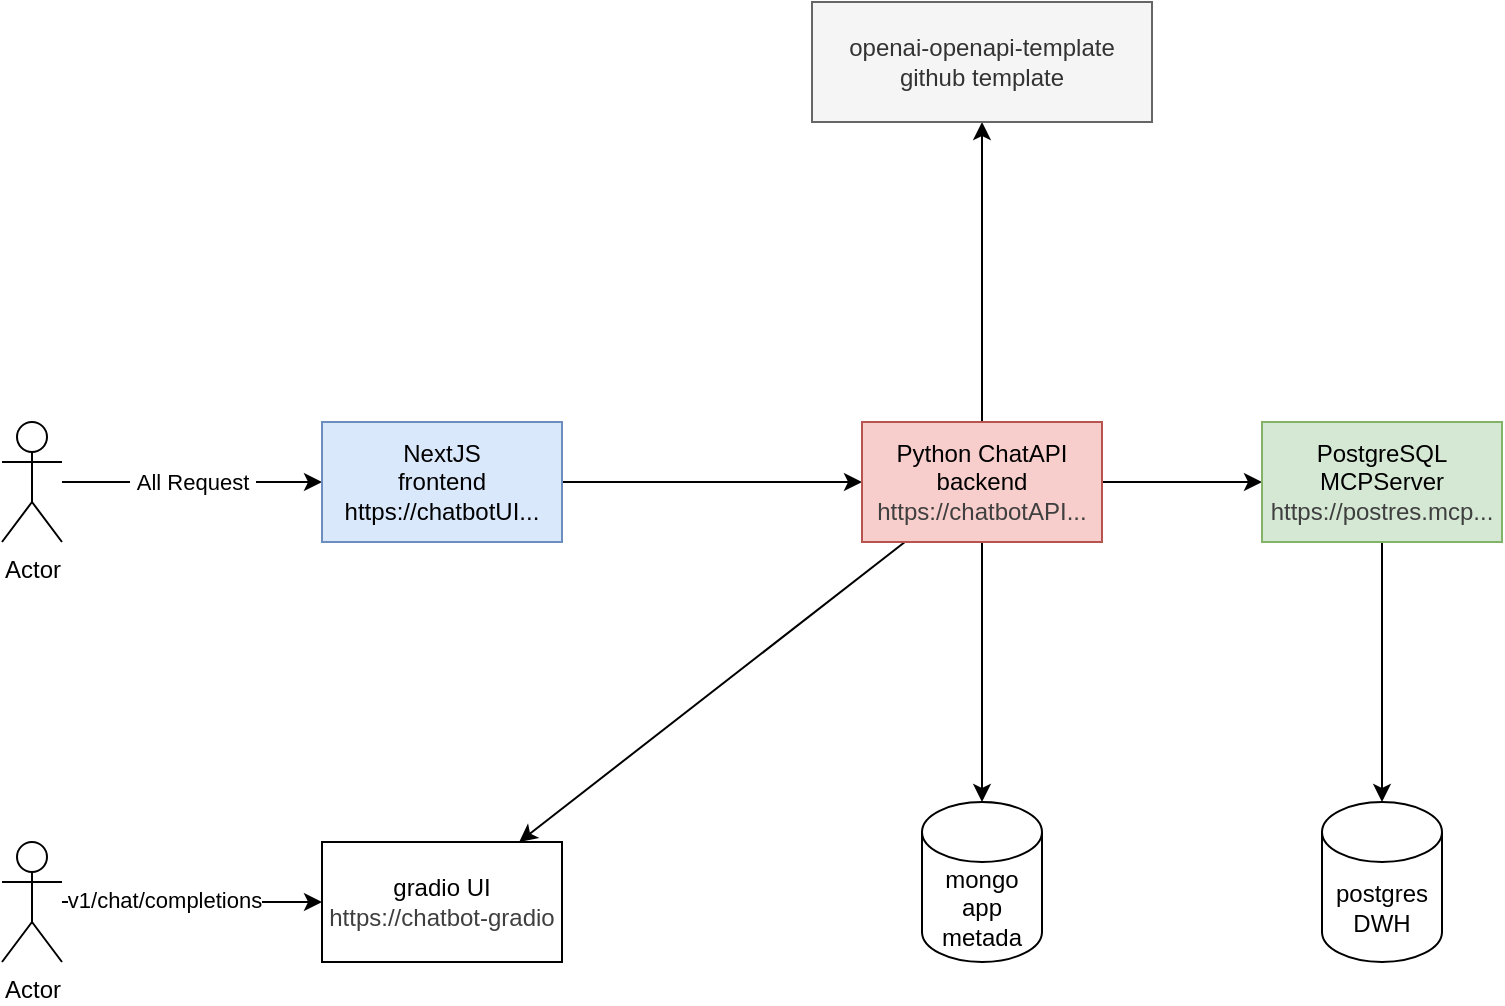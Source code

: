<mxfile>
    <diagram id="GpQsGc8HGMydb2jE7hro" name="highlevel-arch">
        <mxGraphModel dx="1331" dy="792" grid="1" gridSize="10" guides="1" tooltips="1" connect="1" arrows="1" fold="1" page="1" pageScale="1" pageWidth="850" pageHeight="1100" math="0" shadow="0">
            <root>
                <mxCell id="0"/>
                <mxCell id="1" parent="0"/>
                <mxCell id="707cd5f2jmiF-CUNBSRy-1" value="&amp;nbsp;All Request&amp;nbsp;" style="edgeStyle=none;html=1;fontSize=11;" parent="1" source="707cd5f2jmiF-CUNBSRy-2" target="707cd5f2jmiF-CUNBSRy-4" edge="1">
                    <mxGeometry relative="1" as="geometry"/>
                </mxCell>
                <mxCell id="707cd5f2jmiF-CUNBSRy-2" value="Actor" style="shape=umlActor;verticalLabelPosition=bottom;verticalAlign=top;html=1;outlineConnect=0;" parent="1" vertex="1">
                    <mxGeometry x="70" y="230" width="30" height="60" as="geometry"/>
                </mxCell>
                <mxCell id="707cd5f2jmiF-CUNBSRy-3" value="" style="edgeStyle=none;html=1;" parent="1" source="707cd5f2jmiF-CUNBSRy-4" target="707cd5f2jmiF-CUNBSRy-8" edge="1">
                    <mxGeometry relative="1" as="geometry"/>
                </mxCell>
                <mxCell id="707cd5f2jmiF-CUNBSRy-4" value="&lt;div&gt;NextJS&lt;/div&gt;frontend&lt;div&gt;https://chatbotUI...&lt;/div&gt;" style="rounded=0;whiteSpace=wrap;html=1;fillColor=#dae8fc;strokeColor=#6c8ebf;" parent="1" vertex="1">
                    <mxGeometry x="230" y="230" width="120" height="60" as="geometry"/>
                </mxCell>
                <mxCell id="707cd5f2jmiF-CUNBSRy-5" value="" style="edgeStyle=none;html=1;" parent="1" source="707cd5f2jmiF-CUNBSRy-8" target="707cd5f2jmiF-CUNBSRy-9" edge="1">
                    <mxGeometry relative="1" as="geometry"/>
                </mxCell>
                <mxCell id="707cd5f2jmiF-CUNBSRy-6" value="" style="edgeStyle=none;html=1;" parent="1" source="707cd5f2jmiF-CUNBSRy-8" target="707cd5f2jmiF-CUNBSRy-11" edge="1">
                    <mxGeometry relative="1" as="geometry"/>
                </mxCell>
                <mxCell id="707cd5f2jmiF-CUNBSRy-7" value="" style="edgeStyle=none;html=1;" parent="1" source="707cd5f2jmiF-CUNBSRy-8" target="707cd5f2jmiF-CUNBSRy-16" edge="1">
                    <mxGeometry relative="1" as="geometry"/>
                </mxCell>
                <mxCell id="MX2uxcV0hgAxSQ1Ey_8r-2" style="edgeStyle=none;html=1;" parent="1" source="707cd5f2jmiF-CUNBSRy-8" target="MX2uxcV0hgAxSQ1Ey_8r-1" edge="1">
                    <mxGeometry relative="1" as="geometry"/>
                </mxCell>
                <mxCell id="707cd5f2jmiF-CUNBSRy-8" value="Python ChatAPI&lt;div&gt;backend&lt;/div&gt;&lt;div&gt;&lt;span style=&quot;color: rgb(63, 63, 63);&quot;&gt;https://chatbotAPI...&lt;/span&gt;&lt;/div&gt;" style="rounded=0;whiteSpace=wrap;html=1;fillColor=#f8cecc;strokeColor=#b85450;" parent="1" vertex="1">
                    <mxGeometry x="500" y="230" width="120" height="60" as="geometry"/>
                </mxCell>
                <mxCell id="707cd5f2jmiF-CUNBSRy-9" value="openai-openapi-template&lt;div&gt;github template&lt;/div&gt;" style="rounded=0;whiteSpace=wrap;html=1;fillColor=#f5f5f5;fontColor=#333333;strokeColor=#666666;" parent="1" vertex="1">
                    <mxGeometry x="475" y="20" width="170" height="60" as="geometry"/>
                </mxCell>
                <mxCell id="707cd5f2jmiF-CUNBSRy-10" style="edgeStyle=none;html=1;" parent="1" source="707cd5f2jmiF-CUNBSRy-11" target="707cd5f2jmiF-CUNBSRy-12" edge="1">
                    <mxGeometry relative="1" as="geometry"/>
                </mxCell>
                <mxCell id="707cd5f2jmiF-CUNBSRy-11" value="PostgreSQL MCPServer&lt;div&gt;&lt;span style=&quot;color: rgb(63, 63, 63);&quot;&gt;https://postres.mcp...&lt;/span&gt;&lt;/div&gt;" style="rounded=0;whiteSpace=wrap;html=1;fillColor=#d5e8d4;strokeColor=#82b366;" parent="1" vertex="1">
                    <mxGeometry x="700" y="230" width="120" height="60" as="geometry"/>
                </mxCell>
                <mxCell id="707cd5f2jmiF-CUNBSRy-12" value="postgres&lt;div&gt;DWH&lt;/div&gt;" style="shape=cylinder3;whiteSpace=wrap;html=1;boundedLbl=1;backgroundOutline=1;size=15;" parent="1" vertex="1">
                    <mxGeometry x="730" y="420" width="60" height="80" as="geometry"/>
                </mxCell>
                <mxCell id="707cd5f2jmiF-CUNBSRy-13" style="edgeStyle=none;html=1;" parent="1" source="707cd5f2jmiF-CUNBSRy-15" target="707cd5f2jmiF-CUNBSRy-16" edge="1">
                    <mxGeometry relative="1" as="geometry"/>
                </mxCell>
                <mxCell id="707cd5f2jmiF-CUNBSRy-14" value="v1/chat/completions" style="edgeLabel;html=1;align=center;verticalAlign=middle;resizable=0;points=[];" parent="707cd5f2jmiF-CUNBSRy-13" vertex="1" connectable="0">
                    <mxGeometry x="-0.212" y="1" relative="1" as="geometry">
                        <mxPoint as="offset"/>
                    </mxGeometry>
                </mxCell>
                <mxCell id="707cd5f2jmiF-CUNBSRy-15" value="Actor" style="shape=umlActor;verticalLabelPosition=bottom;verticalAlign=top;html=1;outlineConnect=0;" parent="1" vertex="1">
                    <mxGeometry x="70" y="440" width="30" height="60" as="geometry"/>
                </mxCell>
                <mxCell id="707cd5f2jmiF-CUNBSRy-16" value="gradio UI&lt;br&gt;&lt;div&gt;&lt;span style=&quot;color: rgb(63, 63, 63);&quot;&gt;https://chatbot-gradio&lt;/span&gt;&lt;/div&gt;" style="rounded=0;whiteSpace=wrap;html=1;" parent="1" vertex="1">
                    <mxGeometry x="230" y="440" width="120" height="60" as="geometry"/>
                </mxCell>
                <mxCell id="MX2uxcV0hgAxSQ1Ey_8r-1" value="mongo&lt;div&gt;app metada&lt;/div&gt;" style="shape=cylinder3;whiteSpace=wrap;html=1;boundedLbl=1;backgroundOutline=1;size=15;" parent="1" vertex="1">
                    <mxGeometry x="530" y="420" width="60" height="80" as="geometry"/>
                </mxCell>
            </root>
        </mxGraphModel>
    </diagram>
    <diagram id="RUA-RFROyaZDF0aJ2uCW" name="low-level">
        <mxGraphModel dx="1941" dy="1892" grid="1" gridSize="10" guides="1" tooltips="1" connect="1" arrows="1" fold="1" page="1" pageScale="1" pageWidth="850" pageHeight="1100" math="0" shadow="0" adaptiveColors="simple">
            <root>
                <mxCell id="0"/>
                <mxCell id="1" parent="0"/>
                <mxCell id="31" value="" style="edgeStyle=none;html=1;" parent="1" source="5" target="30" edge="1">
                    <mxGeometry relative="1" as="geometry"/>
                </mxCell>
                <mxCell id="5" value="Python ChatAPI&lt;div&gt;backend&lt;/div&gt;&lt;div&gt;&lt;span style=&quot;color: rgb(63, 63, 63);&quot;&gt;https://chatbotAPI...&lt;/span&gt;&lt;/div&gt;" style="rounded=0;whiteSpace=wrap;html=1;" parent="1" vertex="1">
                    <mxGeometry x="530" y="10" width="120" height="60" as="geometry"/>
                </mxCell>
                <mxCell id="7" value="mongo&lt;div&gt;app metada&lt;/div&gt;" style="shape=cylinder3;whiteSpace=wrap;html=1;boundedLbl=1;backgroundOutline=1;size=15;" parent="1" vertex="1">
                    <mxGeometry x="940" y="590" width="60" height="80" as="geometry"/>
                </mxCell>
                <mxCell id="22" value="" style="edgeStyle=none;html=1;" parent="1" source="9" target="21" edge="1">
                    <mxGeometry relative="1" as="geometry"/>
                </mxCell>
                <mxCell id="24" value="" style="edgeStyle=none;html=1;" parent="1" source="9" target="23" edge="1">
                    <mxGeometry relative="1" as="geometry"/>
                </mxCell>
                <mxCell id="Kt_CX_v_nDbvTs1uZqcn-54" value="" style="edgeStyle=none;html=1;" parent="1" source="9" target="23" edge="1">
                    <mxGeometry relative="1" as="geometry"/>
                </mxCell>
                <mxCell id="Kt_CX_v_nDbvTs1uZqcn-56" style="edgeStyle=none;html=1;" parent="1" source="9" target="Kt_CX_v_nDbvTs1uZqcn-55" edge="1">
                    <mxGeometry relative="1" as="geometry"/>
                </mxCell>
                <mxCell id="Kt_CX_v_nDbvTs1uZqcn-76" style="edgeStyle=none;html=1;" parent="1" source="9" target="Kt_CX_v_nDbvTs1uZqcn-57" edge="1">
                    <mxGeometry relative="1" as="geometry"/>
                </mxCell>
                <mxCell id="9" value="schema" style="rounded=0;whiteSpace=wrap;html=1;" parent="1" vertex="1">
                    <mxGeometry x="160" y="890" width="120" height="60" as="geometry"/>
                </mxCell>
                <mxCell id="14" style="edgeStyle=none;html=1;" parent="1" source="11" target="13" edge="1">
                    <mxGeometry relative="1" as="geometry"/>
                </mxCell>
                <mxCell id="Kt_CX_v_nDbvTs1uZqcn-51" value="" style="edgeStyle=none;html=1;" parent="1" source="11" target="Kt_CX_v_nDbvTs1uZqcn-50" edge="1">
                    <mxGeometry relative="1" as="geometry"/>
                </mxCell>
                <mxCell id="Kt_CX_v_nDbvTs1uZqcn-53" value="" style="edgeStyle=none;html=1;" parent="1" source="11" target="Kt_CX_v_nDbvTs1uZqcn-52" edge="1">
                    <mxGeometry relative="1" as="geometry"/>
                </mxCell>
                <mxCell id="11" value="model" style="rounded=0;whiteSpace=wrap;html=1;" parent="1" vertex="1">
                    <mxGeometry x="650" y="880" width="120" height="60" as="geometry"/>
                </mxCell>
                <mxCell id="15" style="edgeStyle=none;html=1;" parent="1" source="13" target="16" edge="1">
                    <mxGeometry relative="1" as="geometry">
                        <mxPoint x="690" y="900" as="targetPoint"/>
                    </mxGeometry>
                </mxCell>
                <mxCell id="27" style="edgeStyle=none;html=1;" parent="1" source="13" target="23" edge="1">
                    <mxGeometry relative="1" as="geometry"/>
                </mxCell>
                <mxCell id="28" style="edgeStyle=none;html=1;" parent="1" source="13" target="21" edge="1">
                    <mxGeometry relative="1" as="geometry"/>
                </mxCell>
                <mxCell id="13" value="chat_completion model" style="ellipse;whiteSpace=wrap;html=1;aspect=fixed;" parent="1" vertex="1">
                    <mxGeometry x="920" y="1080" width="120" height="120" as="geometry"/>
                </mxCell>
                <mxCell id="29" style="edgeStyle=none;html=1;" parent="1" source="16" target="7" edge="1">
                    <mxGeometry relative="1" as="geometry"/>
                </mxCell>
                <mxCell id="Kt_CX_v_nDbvTs1uZqcn-78" style="edgeStyle=none;html=1;" parent="1" source="16" target="Kt_CX_v_nDbvTs1uZqcn-77" edge="1">
                    <mxGeometry relative="1" as="geometry"/>
                </mxCell>
                <mxCell id="16" value="repository" style="rounded=0;whiteSpace=wrap;html=1;fillColor=#f8cecc;strokeColor=#b85450;" parent="1" vertex="1">
                    <mxGeometry x="720" y="600" width="120" height="60" as="geometry"/>
                </mxCell>
                <mxCell id="Up015N2JfnYgOBqt4KGi-52" style="edgeStyle=none;html=1;fillColor=#f8cecc;strokeColor=#b85450;" parent="1" source="18" target="19" edge="1">
                    <mxGeometry relative="1" as="geometry"/>
                </mxCell>
                <mxCell id="Kt_CX_v_nDbvTs1uZqcn-43" style="edgeStyle=none;html=1;" parent="1" source="18" target="Up015N2JfnYgOBqt4KGi-45" edge="1">
                    <mxGeometry relative="1" as="geometry"/>
                </mxCell>
                <mxCell id="Kt_CX_v_nDbvTs1uZqcn-87" value="" style="edgeStyle=none;html=1;" parent="1" source="18" target="Kt_CX_v_nDbvTs1uZqcn-86" edge="1">
                    <mxGeometry relative="1" as="geometry"/>
                </mxCell>
                <mxCell id="18" value="api" style="rounded=0;whiteSpace=wrap;html=1;fillColor=#f8cecc;strokeColor=#b85450;" parent="1" vertex="1">
                    <mxGeometry x="160" y="600" width="120" height="60" as="geometry"/>
                </mxCell>
                <mxCell id="Up015N2JfnYgOBqt4KGi-53" style="edgeStyle=none;html=1;fillColor=#f8cecc;strokeColor=#b85450;" parent="1" source="19" target="16" edge="1">
                    <mxGeometry relative="1" as="geometry"/>
                </mxCell>
                <mxCell id="Kt_CX_v_nDbvTs1uZqcn-107" value="" style="edgeStyle=none;html=1;" parent="1" source="19" target="Kt_CX_v_nDbvTs1uZqcn-106" edge="1">
                    <mxGeometry relative="1" as="geometry"/>
                </mxCell>
                <mxCell id="19" value="service" style="rounded=0;whiteSpace=wrap;html=1;fillColor=#f8cecc;strokeColor=#b85450;" parent="1" vertex="1">
                    <mxGeometry x="440" y="600" width="120" height="60" as="geometry"/>
                </mxCell>
                <mxCell id="21" value="conversation&lt;div&gt;scheme&lt;/div&gt;" style="ellipse;whiteSpace=wrap;html=1;rounded=0;" parent="1" vertex="1">
                    <mxGeometry x="180" y="1110" width="80" height="80" as="geometry"/>
                </mxCell>
                <mxCell id="Kt_CX_v_nDbvTs1uZqcn-72" value="" style="edgeStyle=none;html=1;" parent="1" source="23" target="9" edge="1">
                    <mxGeometry relative="1" as="geometry"/>
                </mxCell>
                <mxCell id="Kt_CX_v_nDbvTs1uZqcn-74" style="edgeStyle=none;html=1;" parent="1" source="23" target="Kt_CX_v_nDbvTs1uZqcn-70" edge="1">
                    <mxGeometry relative="1" as="geometry"/>
                </mxCell>
                <mxCell id="23" value="&lt;span style=&quot;color: rgb(0, 0, 0);&quot;&gt;chat_completion schema&lt;/span&gt;" style="ellipse;whiteSpace=wrap;html=1;rounded=0;" parent="1" vertex="1">
                    <mxGeometry x="240" y="990" width="120" height="90" as="geometry"/>
                </mxCell>
                <mxCell id="30" value="openai-openapi-template" style="rounded=0;whiteSpace=wrap;html=1;" parent="1" vertex="1">
                    <mxGeometry x="530" y="-110" width="120" height="60" as="geometry"/>
                </mxCell>
                <mxCell id="40" style="edgeStyle=none;html=1;" parent="1" source="36" target="37" edge="1">
                    <mxGeometry relative="1" as="geometry"/>
                </mxCell>
                <mxCell id="41" value="v1/chat/completions" style="edgeLabel;html=1;align=center;verticalAlign=middle;resizable=0;points=[];" parent="40" vertex="1" connectable="0">
                    <mxGeometry x="-0.212" y="1" relative="1" as="geometry">
                        <mxPoint as="offset"/>
                    </mxGeometry>
                </mxCell>
                <mxCell id="36" value="Actor" style="shape=umlActor;verticalLabelPosition=bottom;verticalAlign=top;html=1;outlineConnect=0;" parent="1" vertex="1">
                    <mxGeometry x="60" y="10" width="30" height="60" as="geometry"/>
                </mxCell>
                <mxCell id="Kt_CX_v_nDbvTs1uZqcn-49" style="edgeStyle=none;html=1;" parent="1" source="37" target="5" edge="1">
                    <mxGeometry relative="1" as="geometry"/>
                </mxCell>
                <mxCell id="37" value="gradio UI&lt;br&gt;&lt;div&gt;&lt;span style=&quot;color: rgb(63, 63, 63);&quot;&gt;https://chatbot-gradio&lt;/span&gt;&lt;/div&gt;" style="rounded=0;whiteSpace=wrap;html=1;" parent="1" vertex="1">
                    <mxGeometry x="317.45" y="10" width="120" height="60" as="geometry"/>
                </mxCell>
                <mxCell id="Up015N2JfnYgOBqt4KGi-43" value="main app&lt;div&gt;fastAPI&lt;/div&gt;" style="rounded=0;whiteSpace=wrap;html=1;" parent="1" vertex="1">
                    <mxGeometry x="30" y="260" width="120" height="60" as="geometry"/>
                </mxCell>
                <mxCell id="Kt_CX_v_nDbvTs1uZqcn-46" style="edgeStyle=none;html=1;" parent="1" source="Up015N2JfnYgOBqt4KGi-44" target="Up015N2JfnYgOBqt4KGi-50" edge="1">
                    <mxGeometry relative="1" as="geometry"/>
                </mxCell>
                <mxCell id="Up015N2JfnYgOBqt4KGi-44" value="gradio.app&lt;div&gt;UI&lt;/div&gt;" style="rounded=0;whiteSpace=wrap;html=1;" parent="1" vertex="1">
                    <mxGeometry x="-200" y="450" width="120" height="60" as="geometry"/>
                </mxCell>
                <mxCell id="Up015N2JfnYgOBqt4KGi-45" value="mock" style="rounded=0;whiteSpace=wrap;html=1;" parent="1" vertex="1">
                    <mxGeometry x="160" y="470" width="120" height="60" as="geometry"/>
                </mxCell>
                <mxCell id="Up015N2JfnYgOBqt4KGi-46" value="docker" style="rounded=0;whiteSpace=wrap;html=1;" parent="1" vertex="1">
                    <mxGeometry x="30" y="170" width="120" height="60" as="geometry"/>
                </mxCell>
                <mxCell id="Up015N2JfnYgOBqt4KGi-47" value="api_key_generator" style="rounded=0;whiteSpace=wrap;html=1;fillColor=#e1d5e7;strokeColor=#9673a6;" parent="1" vertex="1">
                    <mxGeometry x="190" y="170" width="120" height="60" as="geometry"/>
                </mxCell>
                <mxCell id="Up015N2JfnYgOBqt4KGi-49" style="edgeStyle=none;html=1;entryX=0.5;entryY=1;entryDx=0;entryDy=0;" parent="1" source="Up015N2JfnYgOBqt4KGi-48" target="Up015N2JfnYgOBqt4KGi-47" edge="1">
                    <mxGeometry relative="1" as="geometry"/>
                </mxCell>
                <mxCell id="Up015N2JfnYgOBqt4KGi-48" value="security&amp;nbsp; authentication" style="rounded=0;whiteSpace=wrap;html=1;" parent="1" vertex="1">
                    <mxGeometry x="190" y="300" width="120" height="60" as="geometry"/>
                </mxCell>
                <mxCell id="Up015N2JfnYgOBqt4KGi-51" style="edgeStyle=none;html=1;" parent="1" source="Up015N2JfnYgOBqt4KGi-50" target="18" edge="1">
                    <mxGeometry relative="1" as="geometry"/>
                </mxCell>
                <mxCell id="Kt_CX_v_nDbvTs1uZqcn-44" value="rest call&amp;nbsp;" style="edgeLabel;html=1;align=center;verticalAlign=middle;resizable=0;points=[];" parent="Up015N2JfnYgOBqt4KGi-51" vertex="1" connectable="0">
                    <mxGeometry x="-0.118" y="-2" relative="1" as="geometry">
                        <mxPoint as="offset"/>
                    </mxGeometry>
                </mxCell>
                <mxCell id="Up015N2JfnYgOBqt4KGi-50" value="" style="triangle;whiteSpace=wrap;html=1;" parent="1" vertex="1">
                    <mxGeometry x="-170" y="590" width="60" height="80" as="geometry"/>
                </mxCell>
                <mxCell id="Up015N2JfnYgOBqt4KGi-55" style="edgeStyle=none;html=1;" parent="1" source="Up015N2JfnYgOBqt4KGi-54" target="19" edge="1">
                    <mxGeometry relative="1" as="geometry"/>
                </mxCell>
                <mxCell id="Kt_CX_v_nDbvTs1uZqcn-42" style="edgeStyle=none;html=1;" parent="1" source="Up015N2JfnYgOBqt4KGi-54" target="Kt_CX_v_nDbvTs1uZqcn-41" edge="1">
                    <mxGeometry relative="1" as="geometry"/>
                </mxCell>
                <mxCell id="Up015N2JfnYgOBqt4KGi-54" value="agent&lt;div&gt;mcp client&lt;/div&gt;&lt;div&gt;validation&lt;/div&gt;" style="rounded=0;whiteSpace=wrap;html=1;" parent="1" vertex="1">
                    <mxGeometry x="440" y="490" width="120" height="60" as="geometry"/>
                </mxCell>
                <mxCell id="Kt_CX_v_nDbvTs1uZqcn-41" value="PostgreSQL MCPServer&lt;div&gt;&lt;span style=&quot;color: rgb(63, 63, 63);&quot;&gt;https://postres.mcp...&lt;/span&gt;&lt;/div&gt;" style="rounded=0;whiteSpace=wrap;html=1;fillColor=#d5e8d4;strokeColor=#82b366;" parent="1" vertex="1">
                    <mxGeometry x="440" y="370" width="120" height="60" as="geometry"/>
                </mxCell>
                <mxCell id="Kt_CX_v_nDbvTs1uZqcn-48" style="edgeStyle=none;html=1;" parent="1" source="Kt_CX_v_nDbvTs1uZqcn-47" target="Up015N2JfnYgOBqt4KGi-50" edge="1">
                    <mxGeometry relative="1" as="geometry"/>
                </mxCell>
                <mxCell id="Kt_CX_v_nDbvTs1uZqcn-47" value="Actor" style="shape=umlActor;verticalLabelPosition=bottom;verticalAlign=top;html=1;outlineConnect=0;" parent="1" vertex="1">
                    <mxGeometry x="-330" y="600" width="30" height="60" as="geometry"/>
                </mxCell>
                <mxCell id="Kt_CX_v_nDbvTs1uZqcn-50" value="plot model" style="ellipse;whiteSpace=wrap;html=1;rounded=0;" parent="1" vertex="1">
                    <mxGeometry x="680" y="1180" width="80" height="80" as="geometry"/>
                </mxCell>
                <mxCell id="Kt_CX_v_nDbvTs1uZqcn-52" value="message" style="ellipse;whiteSpace=wrap;html=1;rounded=0;" parent="1" vertex="1">
                    <mxGeometry x="820" y="1180" width="80" height="80" as="geometry"/>
                </mxCell>
                <mxCell id="Kt_CX_v_nDbvTs1uZqcn-55" value="plot scheme" style="ellipse;whiteSpace=wrap;html=1;rounded=0;" parent="1" vertex="1">
                    <mxGeometry x="60" y="1110" width="80" height="80" as="geometry"/>
                </mxCell>
                <mxCell id="Kt_CX_v_nDbvTs1uZqcn-59" value="" style="edgeStyle=none;html=1;" parent="1" source="Kt_CX_v_nDbvTs1uZqcn-57" target="Kt_CX_v_nDbvTs1uZqcn-58" edge="1">
                    <mxGeometry relative="1" as="geometry"/>
                </mxCell>
                <mxCell id="Kt_CX_v_nDbvTs1uZqcn-61" style="edgeStyle=none;html=1;" parent="1" source="Kt_CX_v_nDbvTs1uZqcn-57" target="Kt_CX_v_nDbvTs1uZqcn-60" edge="1">
                    <mxGeometry relative="1" as="geometry"/>
                </mxCell>
                <mxCell id="Kt_CX_v_nDbvTs1uZqcn-57" value="message scheme" style="ellipse;whiteSpace=wrap;html=1;rounded=0;" parent="1" vertex="1">
                    <mxGeometry x="-20" y="1030" width="80" height="80" as="geometry"/>
                </mxCell>
                <mxCell id="Kt_CX_v_nDbvTs1uZqcn-58" value="request" style="ellipse;whiteSpace=wrap;html=1;rounded=0;" parent="1" vertex="1">
                    <mxGeometry x="-120" y="1110" width="80" height="50" as="geometry"/>
                </mxCell>
                <mxCell id="Kt_CX_v_nDbvTs1uZqcn-60" value="response" style="ellipse;whiteSpace=wrap;html=1;rounded=0;" parent="1" vertex="1">
                    <mxGeometry x="-130" y="1050" width="70" height="50" as="geometry"/>
                </mxCell>
                <mxCell id="Kt_CX_v_nDbvTs1uZqcn-62" value="" style="edgeStyle=none;html=1;" parent="1" source="Kt_CX_v_nDbvTs1uZqcn-55" target="Kt_CX_v_nDbvTs1uZqcn-64" edge="1">
                    <mxGeometry relative="1" as="geometry">
                        <mxPoint x="99" y="1274" as="sourcePoint"/>
                    </mxGeometry>
                </mxCell>
                <mxCell id="Kt_CX_v_nDbvTs1uZqcn-63" style="edgeStyle=none;html=1;" parent="1" source="Kt_CX_v_nDbvTs1uZqcn-55" target="Kt_CX_v_nDbvTs1uZqcn-65" edge="1">
                    <mxGeometry relative="1" as="geometry">
                        <mxPoint x="81" y="1247" as="sourcePoint"/>
                    </mxGeometry>
                </mxCell>
                <mxCell id="Kt_CX_v_nDbvTs1uZqcn-64" value="request" style="ellipse;whiteSpace=wrap;html=1;rounded=0;" parent="1" vertex="1">
                    <mxGeometry x="40" y="1250" width="60" height="50" as="geometry"/>
                </mxCell>
                <mxCell id="Kt_CX_v_nDbvTs1uZqcn-65" value="response" style="ellipse;whiteSpace=wrap;html=1;rounded=0;" parent="1" vertex="1">
                    <mxGeometry y="1210" width="60" height="50" as="geometry"/>
                </mxCell>
                <mxCell id="Kt_CX_v_nDbvTs1uZqcn-66" value="" style="edgeStyle=none;html=1;" parent="1" source="21" target="Kt_CX_v_nDbvTs1uZqcn-68" edge="1">
                    <mxGeometry relative="1" as="geometry">
                        <mxPoint x="231" y="1248" as="sourcePoint"/>
                    </mxGeometry>
                </mxCell>
                <mxCell id="Kt_CX_v_nDbvTs1uZqcn-67" style="edgeStyle=none;html=1;" parent="1" source="21" target="Kt_CX_v_nDbvTs1uZqcn-69" edge="1">
                    <mxGeometry relative="1" as="geometry">
                        <mxPoint x="215" y="1240" as="sourcePoint"/>
                    </mxGeometry>
                </mxCell>
                <mxCell id="Kt_CX_v_nDbvTs1uZqcn-68" value="request" style="ellipse;whiteSpace=wrap;html=1;rounded=0;" parent="1" vertex="1">
                    <mxGeometry x="180" y="1309" width="60" height="50" as="geometry"/>
                </mxCell>
                <mxCell id="Kt_CX_v_nDbvTs1uZqcn-69" value="response" style="ellipse;whiteSpace=wrap;html=1;rounded=0;" parent="1" vertex="1">
                    <mxGeometry x="140" y="1269" width="60" height="50" as="geometry"/>
                </mxCell>
                <mxCell id="Kt_CX_v_nDbvTs1uZqcn-70" value="request" style="ellipse;whiteSpace=wrap;html=1;rounded=0;" parent="1" vertex="1">
                    <mxGeometry x="390" y="950" width="60" height="50" as="geometry"/>
                </mxCell>
                <mxCell id="Kt_CX_v_nDbvTs1uZqcn-71" value="response" style="ellipse;whiteSpace=wrap;html=1;rounded=0;" parent="1" vertex="1">
                    <mxGeometry x="350" y="910" width="60" height="50" as="geometry"/>
                </mxCell>
                <mxCell id="Kt_CX_v_nDbvTs1uZqcn-73" style="edgeStyle=none;html=1;entryX=0.143;entryY=0.77;entryDx=0;entryDy=0;entryPerimeter=0;" parent="1" source="23" target="Kt_CX_v_nDbvTs1uZqcn-71" edge="1">
                    <mxGeometry relative="1" as="geometry"/>
                </mxCell>
                <mxCell id="Kt_CX_v_nDbvTs1uZqcn-80" value="" style="edgeStyle=none;html=1;" parent="1" source="Kt_CX_v_nDbvTs1uZqcn-77" target="Kt_CX_v_nDbvTs1uZqcn-79" edge="1">
                    <mxGeometry relative="1" as="geometry"/>
                </mxCell>
                <mxCell id="Kt_CX_v_nDbvTs1uZqcn-82" style="edgeStyle=none;html=1;" parent="1" source="Kt_CX_v_nDbvTs1uZqcn-77" target="Kt_CX_v_nDbvTs1uZqcn-81" edge="1">
                    <mxGeometry relative="1" as="geometry"/>
                </mxCell>
                <mxCell id="Kt_CX_v_nDbvTs1uZqcn-77" value="db client" style="rounded=0;whiteSpace=wrap;html=1;" parent="1" vertex="1">
                    <mxGeometry x="720" y="490" width="120" height="60" as="geometry"/>
                </mxCell>
                <mxCell id="Kt_CX_v_nDbvTs1uZqcn-79" value="mongoDB client" style="rounded=0;whiteSpace=wrap;html=1;" parent="1" vertex="1">
                    <mxGeometry x="650" y="370" width="120" height="60" as="geometry"/>
                </mxCell>
                <mxCell id="Kt_CX_v_nDbvTs1uZqcn-81" value="embeddedDB client&lt;div&gt;memory / file&lt;/div&gt;" style="rounded=0;whiteSpace=wrap;html=1;" parent="1" vertex="1">
                    <mxGeometry x="810" y="370" width="120" height="60" as="geometry"/>
                </mxCell>
                <mxCell id="Kt_CX_v_nDbvTs1uZqcn-108" style="edgeStyle=none;html=1;dashed=1;dashPattern=1 4;" parent="1" source="Kt_CX_v_nDbvTs1uZqcn-86" target="Kt_CX_v_nDbvTs1uZqcn-104" edge="1">
                    <mxGeometry relative="1" as="geometry"/>
                </mxCell>
                <mxCell id="Kt_CX_v_nDbvTs1uZqcn-86" value="queue" style="rounded=0;whiteSpace=wrap;html=1;fillColor=#f5f5f5;fontColor=#333333;strokeColor=#666666;" parent="1" vertex="1">
                    <mxGeometry x="170" y="700" width="100" height="30" as="geometry"/>
                </mxCell>
                <mxCell id="Kt_CX_v_nDbvTs1uZqcn-88" value="request" style="shape=process;whiteSpace=wrap;html=1;backgroundOutline=1;" parent="1" vertex="1">
                    <mxGeometry x="1350" y="740" width="120" height="60" as="geometry"/>
                </mxCell>
                <mxCell id="Kt_CX_v_nDbvTs1uZqcn-90" style="edgeStyle=none;html=1;" parent="1" source="Kt_CX_v_nDbvTs1uZqcn-89" target="Kt_CX_v_nDbvTs1uZqcn-88" edge="1">
                    <mxGeometry relative="1" as="geometry"/>
                </mxCell>
                <mxCell id="Kt_CX_v_nDbvTs1uZqcn-93" value="&amp;nbsp;produce&amp;nbsp;" style="edgeLabel;html=1;align=center;verticalAlign=middle;resizable=0;points=[];" parent="Kt_CX_v_nDbvTs1uZqcn-90" vertex="1" connectable="0">
                    <mxGeometry x="-0.215" relative="1" as="geometry">
                        <mxPoint as="offset"/>
                    </mxGeometry>
                </mxCell>
                <mxCell id="Kt_CX_v_nDbvTs1uZqcn-89" value="api" style="ellipse;whiteSpace=wrap;html=1;aspect=fixed;" parent="1" vertex="1">
                    <mxGeometry x="1160" y="730" width="80" height="80" as="geometry"/>
                </mxCell>
                <mxCell id="Kt_CX_v_nDbvTs1uZqcn-92" style="edgeStyle=none;html=1;" parent="1" source="Kt_CX_v_nDbvTs1uZqcn-91" target="Kt_CX_v_nDbvTs1uZqcn-88" edge="1">
                    <mxGeometry relative="1" as="geometry"/>
                </mxCell>
                <mxCell id="Kt_CX_v_nDbvTs1uZqcn-94" value="&amp;nbsp;consume&amp;nbsp;" style="edgeLabel;html=1;align=center;verticalAlign=middle;resizable=0;points=[];" parent="Kt_CX_v_nDbvTs1uZqcn-92" vertex="1" connectable="0">
                    <mxGeometry x="-0.073" y="3" relative="1" as="geometry">
                        <mxPoint as="offset"/>
                    </mxGeometry>
                </mxCell>
                <mxCell id="Kt_CX_v_nDbvTs1uZqcn-91" value="agent" style="ellipse;whiteSpace=wrap;html=1;aspect=fixed;" parent="1" vertex="1">
                    <mxGeometry x="1600" y="730" width="80" height="80" as="geometry"/>
                </mxCell>
                <mxCell id="Kt_CX_v_nDbvTs1uZqcn-95" value="response" style="shape=process;whiteSpace=wrap;html=1;backgroundOutline=1;" parent="1" vertex="1">
                    <mxGeometry x="1350" y="830" width="120" height="60" as="geometry"/>
                </mxCell>
                <mxCell id="Kt_CX_v_nDbvTs1uZqcn-96" style="edgeStyle=none;html=1;" parent="1" source="Kt_CX_v_nDbvTs1uZqcn-98" target="Kt_CX_v_nDbvTs1uZqcn-95" edge="1">
                    <mxGeometry relative="1" as="geometry"/>
                </mxCell>
                <mxCell id="Kt_CX_v_nDbvTs1uZqcn-103" value="&amp;nbsp;consume&amp;nbsp;" style="edgeLabel;html=1;align=center;verticalAlign=middle;resizable=0;points=[];" parent="Kt_CX_v_nDbvTs1uZqcn-96" vertex="1" connectable="0">
                    <mxGeometry x="-0.152" y="1" relative="1" as="geometry">
                        <mxPoint as="offset"/>
                    </mxGeometry>
                </mxCell>
                <mxCell id="Kt_CX_v_nDbvTs1uZqcn-98" value="api" style="ellipse;whiteSpace=wrap;html=1;aspect=fixed;" parent="1" vertex="1">
                    <mxGeometry x="1160" y="820" width="80" height="80" as="geometry"/>
                </mxCell>
                <mxCell id="Kt_CX_v_nDbvTs1uZqcn-99" style="edgeStyle=none;html=1;" parent="1" source="Kt_CX_v_nDbvTs1uZqcn-101" target="Kt_CX_v_nDbvTs1uZqcn-95" edge="1">
                    <mxGeometry relative="1" as="geometry"/>
                </mxCell>
                <mxCell id="Kt_CX_v_nDbvTs1uZqcn-102" value="produce" style="edgeLabel;html=1;align=center;verticalAlign=middle;resizable=0;points=[];" parent="Kt_CX_v_nDbvTs1uZqcn-99" vertex="1" connectable="0">
                    <mxGeometry x="-0.094" y="2" relative="1" as="geometry">
                        <mxPoint as="offset"/>
                    </mxGeometry>
                </mxCell>
                <mxCell id="Kt_CX_v_nDbvTs1uZqcn-101" value="agent" style="ellipse;whiteSpace=wrap;html=1;aspect=fixed;" parent="1" vertex="1">
                    <mxGeometry x="1600" y="820" width="80" height="80" as="geometry"/>
                </mxCell>
                <mxCell id="Kt_CX_v_nDbvTs1uZqcn-104" value="queue" style="text;html=1;align=center;verticalAlign=middle;whiteSpace=wrap;rounded=0;" parent="1" vertex="1">
                    <mxGeometry x="1380" y="700" width="60" height="30" as="geometry"/>
                </mxCell>
                <mxCell id="Kt_CX_v_nDbvTs1uZqcn-105" value="config" style="rounded=0;whiteSpace=wrap;html=1;" parent="1" vertex="1">
                    <mxGeometry x="350" y="170" width="120" height="60" as="geometry"/>
                </mxCell>
                <mxCell id="Kt_CX_v_nDbvTs1uZqcn-110" value="" style="edgeStyle=none;html=1;" parent="1" source="Kt_CX_v_nDbvTs1uZqcn-106" target="Kt_CX_v_nDbvTs1uZqcn-109" edge="1">
                    <mxGeometry relative="1" as="geometry"/>
                </mxCell>
                <mxCell id="Kt_CX_v_nDbvTs1uZqcn-106" value="agent-logic" style="rounded=0;whiteSpace=wrap;html=1;fillColor=#dae8fc;strokeColor=#6c8ebf;" parent="1" vertex="1">
                    <mxGeometry x="439" y="1290" width="120" height="60" as="geometry"/>
                </mxCell>
                <mxCell id="Kt_CX_v_nDbvTs1uZqcn-112" value="" style="edgeStyle=none;html=1;" parent="1" source="Kt_CX_v_nDbvTs1uZqcn-109" target="Kt_CX_v_nDbvTs1uZqcn-111" edge="1">
                    <mxGeometry relative="1" as="geometry"/>
                </mxCell>
                <mxCell id="Kt_CX_v_nDbvTs1uZqcn-135" value="" style="edgeStyle=none;html=1;" parent="1" source="Kt_CX_v_nDbvTs1uZqcn-109" target="Kt_CX_v_nDbvTs1uZqcn-134" edge="1">
                    <mxGeometry relative="1" as="geometry"/>
                </mxCell>
                <mxCell id="Kt_CX_v_nDbvTs1uZqcn-109" value="client" style="rounded=0;whiteSpace=wrap;html=1;fillColor=#dae8fc;strokeColor=#6c8ebf;" parent="1" vertex="1">
                    <mxGeometry x="439" y="1420" width="120" height="60" as="geometry"/>
                </mxCell>
                <mxCell id="Kt_CX_v_nDbvTs1uZqcn-114" value="" style="edgeStyle=none;html=1;" parent="1" source="Kt_CX_v_nDbvTs1uZqcn-111" target="Kt_CX_v_nDbvTs1uZqcn-113" edge="1">
                    <mxGeometry relative="1" as="geometry"/>
                </mxCell>
                <mxCell id="Kt_CX_v_nDbvTs1uZqcn-118" style="edgeStyle=none;html=1;" parent="1" source="Kt_CX_v_nDbvTs1uZqcn-111" target="Kt_CX_v_nDbvTs1uZqcn-117" edge="1">
                    <mxGeometry relative="1" as="geometry"/>
                </mxCell>
                <mxCell id="8wEyrrJbOd0KazR4VPNf-42" value="" style="edgeStyle=none;html=1;" edge="1" parent="1" source="Kt_CX_v_nDbvTs1uZqcn-111" target="8wEyrrJbOd0KazR4VPNf-41">
                    <mxGeometry relative="1" as="geometry"/>
                </mxCell>
                <mxCell id="Kt_CX_v_nDbvTs1uZqcn-111" value="agentic workflow" style="rounded=0;whiteSpace=wrap;html=1;fillColor=#dae8fc;strokeColor=#6c8ebf;" parent="1" vertex="1">
                    <mxGeometry x="439" y="1680" width="120" height="60" as="geometry"/>
                </mxCell>
                <mxCell id="Kt_CX_v_nDbvTs1uZqcn-113" value="LLM" style="ellipse;whiteSpace=wrap;html=1;fillColor=#dae8fc;strokeColor=#6c8ebf;rounded=0;" parent="1" vertex="1">
                    <mxGeometry x="570" y="1520" width="80" height="80" as="geometry"/>
                </mxCell>
                <mxCell id="Kt_CX_v_nDbvTs1uZqcn-122" value="" style="edgeStyle=none;html=1;" parent="1" source="Kt_CX_v_nDbvTs1uZqcn-115" target="Kt_CX_v_nDbvTs1uZqcn-121" edge="1">
                    <mxGeometry relative="1" as="geometry"/>
                </mxCell>
                <mxCell id="Kt_CX_v_nDbvTs1uZqcn-132" style="edgeStyle=none;html=1;dashed=1;dashPattern=1 4;" parent="1" source="Kt_CX_v_nDbvTs1uZqcn-115" target="Kt_CX_v_nDbvTs1uZqcn-113" edge="1">
                    <mxGeometry relative="1" as="geometry"/>
                </mxCell>
                <mxCell id="Kt_CX_v_nDbvTs1uZqcn-115" value="query-agent" style="ellipse;whiteSpace=wrap;html=1;fillColor=#a20025;strokeColor=#6F0000;rounded=0;fontColor=#ffffff;" parent="1" vertex="1">
                    <mxGeometry x="809" y="1660" width="80" height="80" as="geometry"/>
                </mxCell>
                <mxCell id="Kt_CX_v_nDbvTs1uZqcn-129" style="edgeStyle=none;html=1;" parent="1" source="Kt_CX_v_nDbvTs1uZqcn-117" target="Kt_CX_v_nDbvTs1uZqcn-115" edge="1">
                    <mxGeometry relative="1" as="geometry"/>
                </mxCell>
                <mxCell id="Kt_CX_v_nDbvTs1uZqcn-130" style="edgeStyle=none;html=1;" parent="1" source="Kt_CX_v_nDbvTs1uZqcn-117" target="Kt_CX_v_nDbvTs1uZqcn-119" edge="1">
                    <mxGeometry relative="1" as="geometry">
                        <mxPoint x="708.997" y="1800.718" as="sourcePoint"/>
                    </mxGeometry>
                </mxCell>
                <mxCell id="Kt_CX_v_nDbvTs1uZqcn-131" style="edgeStyle=none;html=1;dashed=1;dashPattern=1 4;" parent="1" source="Kt_CX_v_nDbvTs1uZqcn-117" target="Kt_CX_v_nDbvTs1uZqcn-113" edge="1">
                    <mxGeometry relative="1" as="geometry"/>
                </mxCell>
                <mxCell id="Kt_CX_v_nDbvTs1uZqcn-117" value="supervisor-agent" style="ellipse;whiteSpace=wrap;html=1;fillColor=#6a00ff;strokeColor=#3700CC;rounded=0;fontColor=#ffffff;" parent="1" vertex="1">
                    <mxGeometry x="629" y="1720" width="80" height="80" as="geometry"/>
                </mxCell>
                <mxCell id="Kt_CX_v_nDbvTs1uZqcn-126" value="" style="edgeStyle=none;html=1;" parent="1" source="Kt_CX_v_nDbvTs1uZqcn-119" target="Kt_CX_v_nDbvTs1uZqcn-125" edge="1">
                    <mxGeometry relative="1" as="geometry"/>
                </mxCell>
                <mxCell id="Kt_CX_v_nDbvTs1uZqcn-133" style="edgeStyle=none;html=1;dashed=1;dashPattern=1 4;" parent="1" source="Kt_CX_v_nDbvTs1uZqcn-119" target="Kt_CX_v_nDbvTs1uZqcn-113" edge="1">
                    <mxGeometry relative="1" as="geometry"/>
                </mxCell>
                <mxCell id="Kt_CX_v_nDbvTs1uZqcn-119" value="plot-agent" style="ellipse;whiteSpace=wrap;html=1;fillColor=#1ba1e2;strokeColor=#006EAF;rounded=0;fontColor=#ffffff;" parent="1" vertex="1">
                    <mxGeometry x="809" y="1840" width="80" height="80" as="geometry"/>
                </mxCell>
                <mxCell id="Kt_CX_v_nDbvTs1uZqcn-124" value="" style="edgeStyle=none;html=1;" parent="1" source="Kt_CX_v_nDbvTs1uZqcn-121" target="Kt_CX_v_nDbvTs1uZqcn-123" edge="1">
                    <mxGeometry relative="1" as="geometry"/>
                </mxCell>
                <mxCell id="Kt_CX_v_nDbvTs1uZqcn-138" style="edgeStyle=none;html=1;dashed=1;dashPattern=1 4;" parent="1" source="Kt_CX_v_nDbvTs1uZqcn-121" target="Kt_CX_v_nDbvTs1uZqcn-136" edge="1">
                    <mxGeometry relative="1" as="geometry"/>
                </mxCell>
                <mxCell id="Kt_CX_v_nDbvTs1uZqcn-121" value="mcp-connector" style="ellipse;whiteSpace=wrap;html=1;fillColor=#dae8fc;strokeColor=#6c8ebf;rounded=0;" parent="1" vertex="1">
                    <mxGeometry x="969" y="1660" width="80" height="80" as="geometry"/>
                </mxCell>
                <mxCell id="Kt_CX_v_nDbvTs1uZqcn-123" value="postgres-mcp-server" style="ellipse;whiteSpace=wrap;html=1;fillColor=#dae8fc;strokeColor=#6c8ebf;rounded=0;" parent="1" vertex="1">
                    <mxGeometry x="1129" y="1660" width="90" height="80" as="geometry"/>
                </mxCell>
                <mxCell id="Kt_CX_v_nDbvTs1uZqcn-128" value="" style="edgeStyle=none;html=1;" parent="1" source="Kt_CX_v_nDbvTs1uZqcn-125" target="Kt_CX_v_nDbvTs1uZqcn-127" edge="1">
                    <mxGeometry relative="1" as="geometry"/>
                </mxCell>
                <mxCell id="Kt_CX_v_nDbvTs1uZqcn-125" value="tools" style="ellipse;whiteSpace=wrap;html=1;fillColor=#dae8fc;strokeColor=#6c8ebf;rounded=0;" parent="1" vertex="1">
                    <mxGeometry x="979" y="1840" width="80" height="80" as="geometry"/>
                </mxCell>
                <mxCell id="Kt_CX_v_nDbvTs1uZqcn-127" value="visualize tool" style="ellipse;whiteSpace=wrap;html=1;fillColor=#dae8fc;strokeColor=#6c8ebf;rounded=0;" parent="1" vertex="1">
                    <mxGeometry x="1134" y="1840" width="80" height="80" as="geometry"/>
                </mxCell>
                <mxCell id="Kt_CX_v_nDbvTs1uZqcn-137" value="" style="edgeStyle=none;html=1;" parent="1" source="Kt_CX_v_nDbvTs1uZqcn-134" target="Kt_CX_v_nDbvTs1uZqcn-136" edge="1">
                    <mxGeometry relative="1" as="geometry"/>
                </mxCell>
                <mxCell id="Kt_CX_v_nDbvTs1uZqcn-140" style="edgeStyle=none;html=1;" parent="1" source="Kt_CX_v_nDbvTs1uZqcn-134" target="Kt_CX_v_nDbvTs1uZqcn-139" edge="1">
                    <mxGeometry relative="1" as="geometry"/>
                </mxCell>
                <mxCell id="Kt_CX_v_nDbvTs1uZqcn-134" value="mcp server config" style="rounded=0;whiteSpace=wrap;html=1;fillColor=#dae8fc;strokeColor=#6c8ebf;" parent="1" vertex="1">
                    <mxGeometry x="659" y="1420" width="120" height="60" as="geometry"/>
                </mxCell>
                <mxCell id="Kt_CX_v_nDbvTs1uZqcn-136" value="postgres mcp connector" style="ellipse;whiteSpace=wrap;html=1;fillColor=#dae8fc;strokeColor=#6c8ebf;rounded=0;" parent="1" vertex="1">
                    <mxGeometry x="869" y="1350" width="80" height="80" as="geometry"/>
                </mxCell>
                <mxCell id="Kt_CX_v_nDbvTs1uZqcn-139" value="dnext&amp;nbsp;&lt;div&gt;crm-mcp connector&lt;/div&gt;" style="ellipse;whiteSpace=wrap;html=1;fillColor=#dae8fc;strokeColor=#6c8ebf;rounded=0;" parent="1" vertex="1">
                    <mxGeometry x="760" y="1300" width="80" height="80" as="geometry"/>
                </mxCell>
                <mxCell id="Kt_CX_v_nDbvTs1uZqcn-144" style="edgeStyle=none;html=1;" parent="1" source="Kt_CX_v_nDbvTs1uZqcn-142" target="Kt_CX_v_nDbvTs1uZqcn-106" edge="1">
                    <mxGeometry relative="1" as="geometry"/>
                </mxCell>
                <mxCell id="Kt_CX_v_nDbvTs1uZqcn-145" style="edgeStyle=none;html=1;" parent="1" source="Kt_CX_v_nDbvTs1uZqcn-142" target="Kt_CX_v_nDbvTs1uZqcn-109" edge="1">
                    <mxGeometry relative="1" as="geometry"/>
                </mxCell>
                <mxCell id="Kt_CX_v_nDbvTs1uZqcn-146" style="edgeStyle=none;html=1;" parent="1" source="Kt_CX_v_nDbvTs1uZqcn-142" target="Kt_CX_v_nDbvTs1uZqcn-111" edge="1">
                    <mxGeometry relative="1" as="geometry"/>
                </mxCell>
                <mxCell id="Kt_CX_v_nDbvTs1uZqcn-142" value="app" style="rounded=0;whiteSpace=wrap;html=1;" parent="1" vertex="1">
                    <mxGeometry x="269" y="1420" width="120" height="60" as="geometry"/>
                </mxCell>
                <mxCell id="8wEyrrJbOd0KazR4VPNf-41" value="init mcp servers" style="rounded=0;whiteSpace=wrap;html=1;fillColor=#dae8fc;strokeColor=#6c8ebf;" vertex="1" parent="1">
                    <mxGeometry x="340" y="1800" width="120" height="60" as="geometry"/>
                </mxCell>
            </root>
        </mxGraphModel>
    </diagram>
</mxfile>